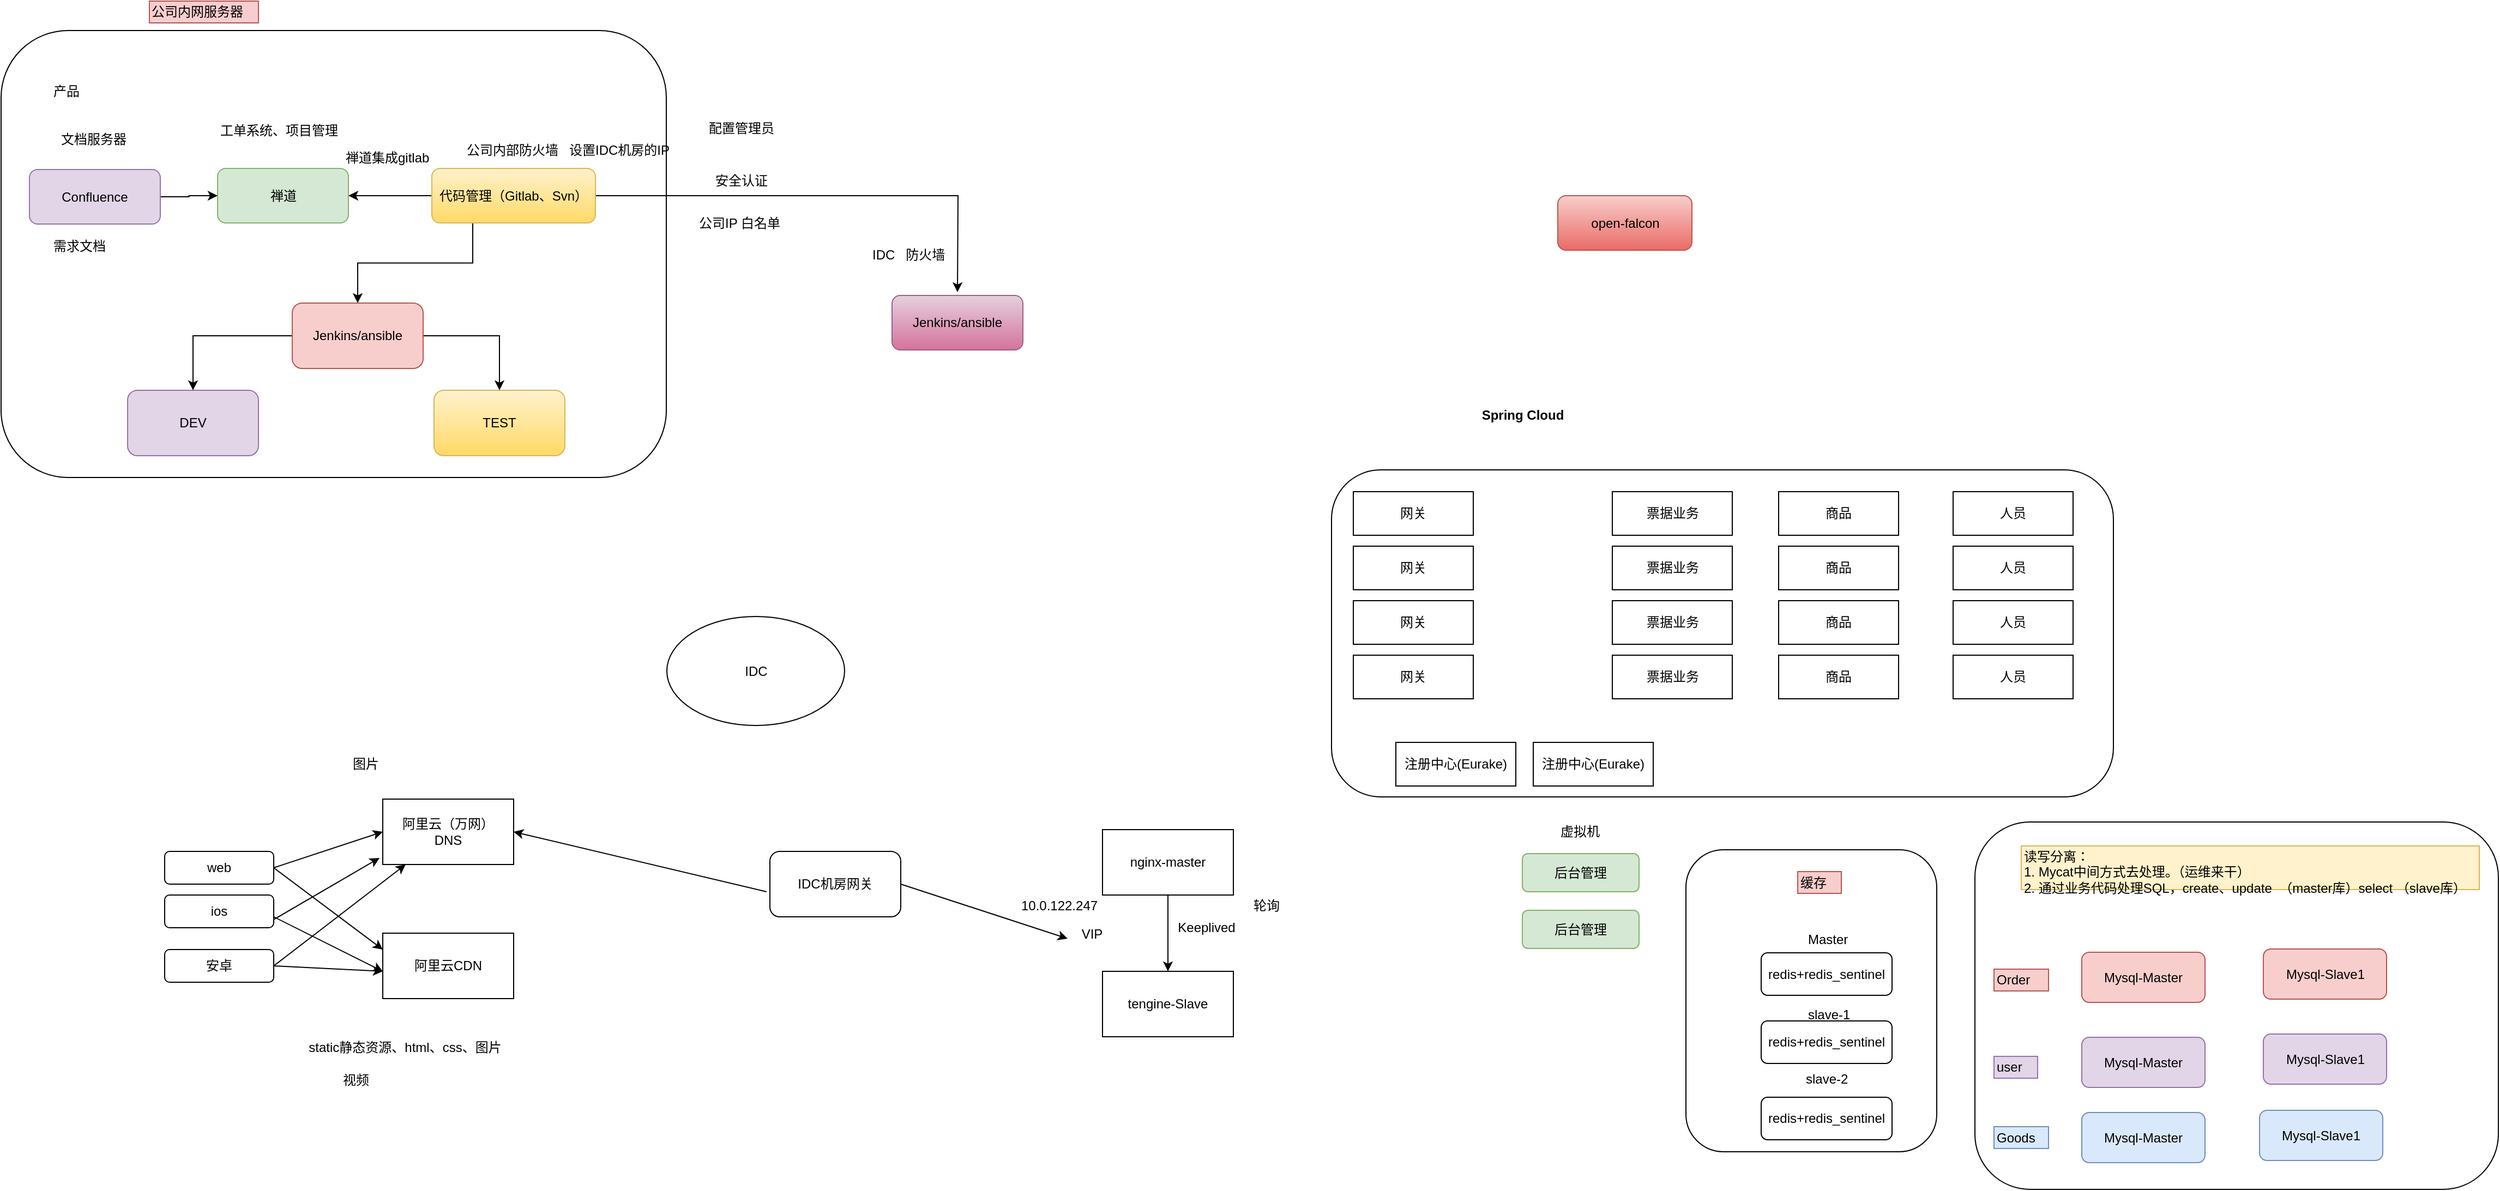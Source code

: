 <mxfile version="12.3.2" type="device" pages="1"><diagram id="KR47wr8lImbQCNC_4DL8" name="第 1 页"><mxGraphModel dx="2249" dy="1950" grid="1" gridSize="11" guides="1" tooltips="1" connect="1" arrows="1" fold="1" page="1" pageScale="1" pageWidth="827" pageHeight="1169" math="0" shadow="0"><root><mxCell id="0"/><mxCell id="1" parent="0"/><mxCell id="dBBwnvcfEYaCo--7Pncn-3" value="" style="rounded=1;whiteSpace=wrap;html=1;" parent="1" vertex="1"><mxGeometry x="1010" y="-170" width="717" height="300" as="geometry"/></mxCell><mxCell id="m2QU8fiW8LSrQCYoj1mV-3" style="edgeStyle=orthogonalEdgeStyle;rounded=0;orthogonalLoop=1;jettySize=auto;html=1;entryX=0.5;entryY=0;entryDx=0;entryDy=0;" parent="1" source="m2QU8fiW8LSrQCYoj1mV-1" target="m2QU8fiW8LSrQCYoj1mV-2" edge="1"><mxGeometry relative="1" as="geometry"/></mxCell><mxCell id="m2QU8fiW8LSrQCYoj1mV-1" value="nginx-master" style="rounded=0;whiteSpace=wrap;html=1;" parent="1" vertex="1"><mxGeometry x="800" y="160" width="120" height="60" as="geometry"/></mxCell><mxCell id="m2QU8fiW8LSrQCYoj1mV-2" value="tengine-Slave" style="rounded=0;whiteSpace=wrap;html=1;" parent="1" vertex="1"><mxGeometry x="800" y="290" width="120" height="60" as="geometry"/></mxCell><mxCell id="m2QU8fiW8LSrQCYoj1mV-4" value="Keeplived" style="text;html=1;align=center;verticalAlign=middle;resizable=0;points=[];;autosize=1;" parent="1" vertex="1"><mxGeometry x="860" y="240" width="70" height="20" as="geometry"/></mxCell><mxCell id="m2QU8fiW8LSrQCYoj1mV-5" value="轮询&lt;br&gt;" style="text;html=1;align=center;verticalAlign=middle;resizable=0;points=[];;autosize=1;" parent="1" vertex="1"><mxGeometry x="930" y="220" width="40" height="20" as="geometry"/></mxCell><mxCell id="m2QU8fiW8LSrQCYoj1mV-6" value="&lt;b&gt;Spring Cloud&lt;/b&gt;" style="text;html=1;align=center;verticalAlign=middle;resizable=0;points=[];;autosize=1;" parent="1" vertex="1"><mxGeometry x="1140" y="-230" width="90" height="20" as="geometry"/></mxCell><mxCell id="m2QU8fiW8LSrQCYoj1mV-7" value="网关" style="rounded=0;whiteSpace=wrap;html=1;" parent="1" vertex="1"><mxGeometry x="1030" y="-150" width="110" height="40" as="geometry"/></mxCell><mxCell id="m2QU8fiW8LSrQCYoj1mV-10" value="网关" style="rounded=0;whiteSpace=wrap;html=1;" parent="1" vertex="1"><mxGeometry x="1030" y="-100" width="110" height="40" as="geometry"/></mxCell><mxCell id="m2QU8fiW8LSrQCYoj1mV-12" value="网关" style="rounded=0;whiteSpace=wrap;html=1;" parent="1" vertex="1"><mxGeometry x="1030" y="-50" width="110" height="40" as="geometry"/></mxCell><mxCell id="m2QU8fiW8LSrQCYoj1mV-13" value="网关" style="rounded=0;whiteSpace=wrap;html=1;" parent="1" vertex="1"><mxGeometry x="1030" width="110" height="40" as="geometry"/></mxCell><mxCell id="m2QU8fiW8LSrQCYoj1mV-14" value="web" style="rounded=1;whiteSpace=wrap;html=1;" parent="1" vertex="1"><mxGeometry x="-60" y="180" width="100" height="30" as="geometry"/></mxCell><mxCell id="m2QU8fiW8LSrQCYoj1mV-16" value="ios" style="rounded=1;whiteSpace=wrap;html=1;" parent="1" vertex="1"><mxGeometry x="-60" y="220" width="100" height="30" as="geometry"/></mxCell><mxCell id="m2QU8fiW8LSrQCYoj1mV-17" value="安卓" style="rounded=1;whiteSpace=wrap;html=1;" parent="1" vertex="1"><mxGeometry x="-60" y="270" width="100" height="30" as="geometry"/></mxCell><mxCell id="m2QU8fiW8LSrQCYoj1mV-19" value="阿里云（万网）&lt;br&gt;DNS" style="rounded=0;whiteSpace=wrap;html=1;" parent="1" vertex="1"><mxGeometry x="140" y="132" width="120" height="60" as="geometry"/></mxCell><mxCell id="m2QU8fiW8LSrQCYoj1mV-20" value="阿里云CDN" style="rounded=0;whiteSpace=wrap;html=1;" parent="1" vertex="1"><mxGeometry x="140" y="255" width="120" height="60" as="geometry"/></mxCell><mxCell id="m2QU8fiW8LSrQCYoj1mV-21" value="图片" style="text;html=1;align=center;verticalAlign=middle;resizable=0;points=[];;autosize=1;" parent="1" vertex="1"><mxGeometry x="104" y="90" width="40" height="20" as="geometry"/></mxCell><mxCell id="m2QU8fiW8LSrQCYoj1mV-22" value="VIP" style="text;html=1;align=center;verticalAlign=middle;resizable=0;points=[];;autosize=1;" parent="1" vertex="1"><mxGeometry x="775" y="246" width="30" height="20" as="geometry"/></mxCell><mxCell id="m2QU8fiW8LSrQCYoj1mV-23" value="IDC" style="ellipse;whiteSpace=wrap;html=1;" parent="1" vertex="1"><mxGeometry x="400.5" y="-35.5" width="163" height="100" as="geometry"/></mxCell><mxCell id="m2QU8fiW8LSrQCYoj1mV-25" value="" style="endArrow=classic;html=1;exitX=1;exitY=0.5;exitDx=0;exitDy=0;entryX=0;entryY=0.5;entryDx=0;entryDy=0;" parent="1" source="m2QU8fiW8LSrQCYoj1mV-14" target="m2QU8fiW8LSrQCYoj1mV-19" edge="1"><mxGeometry width="50" height="50" relative="1" as="geometry"><mxPoint x="50" y="210" as="sourcePoint"/><mxPoint x="80" y="180" as="targetPoint"/></mxGeometry></mxCell><mxCell id="m2QU8fiW8LSrQCYoj1mV-28" value="" style="endArrow=classic;html=1;exitX=1;exitY=0.75;exitDx=0;exitDy=0;entryX=-0.025;entryY=0.9;entryDx=0;entryDy=0;entryPerimeter=0;" parent="1" source="m2QU8fiW8LSrQCYoj1mV-16" target="m2QU8fiW8LSrQCYoj1mV-19" edge="1"><mxGeometry width="50" height="50" relative="1" as="geometry"><mxPoint x="40" y="260" as="sourcePoint"/><mxPoint x="90" y="210" as="targetPoint"/></mxGeometry></mxCell><mxCell id="m2QU8fiW8LSrQCYoj1mV-29" value="" style="endArrow=classic;html=1;exitX=1;exitY=0.5;exitDx=0;exitDy=0;" parent="1" source="m2QU8fiW8LSrQCYoj1mV-17" target="m2QU8fiW8LSrQCYoj1mV-19" edge="1"><mxGeometry width="50" height="50" relative="1" as="geometry"><mxPoint x="40" y="310" as="sourcePoint"/><mxPoint x="90" y="260" as="targetPoint"/></mxGeometry></mxCell><mxCell id="m2QU8fiW8LSrQCYoj1mV-31" value="" style="endArrow=classic;html=1;exitX=1;exitY=0.5;exitDx=0;exitDy=0;" parent="1" source="m2QU8fiW8LSrQCYoj1mV-14" edge="1"><mxGeometry width="50" height="50" relative="1" as="geometry"><mxPoint x="90" y="320" as="sourcePoint"/><mxPoint x="140" y="270" as="targetPoint"/></mxGeometry></mxCell><mxCell id="m2QU8fiW8LSrQCYoj1mV-32" value="" style="endArrow=classic;html=1;" parent="1" edge="1"><mxGeometry width="50" height="50" relative="1" as="geometry"><mxPoint x="40" y="240" as="sourcePoint"/><mxPoint x="140" y="290" as="targetPoint"/></mxGeometry></mxCell><mxCell id="m2QU8fiW8LSrQCYoj1mV-33" value="" style="endArrow=classic;html=1;exitX=1;exitY=0.5;exitDx=0;exitDy=0;" parent="1" source="m2QU8fiW8LSrQCYoj1mV-17" edge="1"><mxGeometry width="50" height="50" relative="1" as="geometry"><mxPoint x="90" y="340" as="sourcePoint"/><mxPoint x="140" y="290" as="targetPoint"/></mxGeometry></mxCell><mxCell id="m2QU8fiW8LSrQCYoj1mV-35" value="IDC机房网关" style="rounded=1;whiteSpace=wrap;html=1;" parent="1" vertex="1"><mxGeometry x="495" y="180" width="120" height="60" as="geometry"/></mxCell><mxCell id="m2QU8fiW8LSrQCYoj1mV-36" value="" style="endArrow=classic;html=1;entryX=-0.233;entryY=0.7;entryDx=0;entryDy=0;entryPerimeter=0;exitX=1;exitY=0.5;exitDx=0;exitDy=0;" parent="1" source="m2QU8fiW8LSrQCYoj1mV-35" target="m2QU8fiW8LSrQCYoj1mV-22" edge="1"><mxGeometry width="50" height="50" relative="1" as="geometry"><mxPoint x="670" y="260" as="sourcePoint"/><mxPoint x="720" y="210" as="targetPoint"/></mxGeometry></mxCell><mxCell id="m2QU8fiW8LSrQCYoj1mV-37" value="10.0.122.247" style="text;html=1;align=center;verticalAlign=middle;resizable=0;points=[];;autosize=1;" parent="1" vertex="1"><mxGeometry x="715" y="220" width="90" height="20" as="geometry"/></mxCell><mxCell id="m2QU8fiW8LSrQCYoj1mV-38" value="static静态资源、html、css、图片" style="text;html=1;align=center;verticalAlign=middle;resizable=0;points=[];;autosize=1;" parent="1" vertex="1"><mxGeometry x="65" y="350" width="190" height="20" as="geometry"/></mxCell><mxCell id="m2QU8fiW8LSrQCYoj1mV-40" value="视频" style="text;html=1;align=center;verticalAlign=middle;resizable=0;points=[];;autosize=1;" parent="1" vertex="1"><mxGeometry x="95" y="380" width="40" height="20" as="geometry"/></mxCell><mxCell id="m2QU8fiW8LSrQCYoj1mV-60" value="票据业务" style="rounded=0;whiteSpace=wrap;html=1;" parent="1" vertex="1"><mxGeometry x="1267.5" y="-150" width="110" height="40" as="geometry"/></mxCell><mxCell id="m2QU8fiW8LSrQCYoj1mV-61" value="票据业务" style="rounded=0;whiteSpace=wrap;html=1;" parent="1" vertex="1"><mxGeometry x="1267.5" y="-100" width="110" height="40" as="geometry"/></mxCell><mxCell id="m2QU8fiW8LSrQCYoj1mV-62" value="票据业务" style="rounded=0;whiteSpace=wrap;html=1;" parent="1" vertex="1"><mxGeometry x="1267.5" y="-50" width="110" height="40" as="geometry"/></mxCell><mxCell id="m2QU8fiW8LSrQCYoj1mV-63" value="票据业务" style="rounded=0;whiteSpace=wrap;html=1;" parent="1" vertex="1"><mxGeometry x="1267.5" width="110" height="40" as="geometry"/></mxCell><mxCell id="m2QU8fiW8LSrQCYoj1mV-64" value="商品" style="rounded=0;whiteSpace=wrap;html=1;" parent="1" vertex="1"><mxGeometry x="1420" y="-150" width="110" height="40" as="geometry"/></mxCell><mxCell id="m2QU8fiW8LSrQCYoj1mV-65" value="商品" style="rounded=0;whiteSpace=wrap;html=1;" parent="1" vertex="1"><mxGeometry x="1420" y="-100" width="110" height="40" as="geometry"/></mxCell><mxCell id="m2QU8fiW8LSrQCYoj1mV-66" value="商品" style="rounded=0;whiteSpace=wrap;html=1;" parent="1" vertex="1"><mxGeometry x="1420" y="-50" width="110" height="40" as="geometry"/></mxCell><mxCell id="m2QU8fiW8LSrQCYoj1mV-67" value="商品" style="rounded=0;whiteSpace=wrap;html=1;" parent="1" vertex="1"><mxGeometry x="1420" width="110" height="40" as="geometry"/></mxCell><mxCell id="m2QU8fiW8LSrQCYoj1mV-68" value="人员" style="rounded=0;whiteSpace=wrap;html=1;" parent="1" vertex="1"><mxGeometry x="1580" y="-150" width="110" height="40" as="geometry"/></mxCell><mxCell id="m2QU8fiW8LSrQCYoj1mV-69" value="人员" style="rounded=0;whiteSpace=wrap;html=1;" parent="1" vertex="1"><mxGeometry x="1580" y="-100" width="110" height="40" as="geometry"/></mxCell><mxCell id="m2QU8fiW8LSrQCYoj1mV-70" value="人员" style="rounded=0;whiteSpace=wrap;html=1;" parent="1" vertex="1"><mxGeometry x="1580" y="-50" width="110" height="40" as="geometry"/></mxCell><mxCell id="m2QU8fiW8LSrQCYoj1mV-71" value="人员" style="rounded=0;whiteSpace=wrap;html=1;" parent="1" vertex="1"><mxGeometry x="1580" width="110" height="40" as="geometry"/></mxCell><mxCell id="m2QU8fiW8LSrQCYoj1mV-76" value="注册中心(Eurake)" style="rounded=0;whiteSpace=wrap;html=1;" parent="1" vertex="1"><mxGeometry x="1069" y="80" width="110" height="40" as="geometry"/></mxCell><mxCell id="m2QU8fiW8LSrQCYoj1mV-77" value="注册中心(Eurake)" style="rounded=0;whiteSpace=wrap;html=1;" parent="1" vertex="1"><mxGeometry x="1195" y="80" width="110" height="40" as="geometry"/></mxCell><mxCell id="Y6aPGJqTg76QPchWAYWV-1" value="" style="rounded=1;whiteSpace=wrap;html=1;" parent="1" vertex="1"><mxGeometry x="-210" y="-573" width="610" height="410" as="geometry"/></mxCell><mxCell id="Y6aPGJqTg76QPchWAYWV-2" value="TEST" style="rounded=1;whiteSpace=wrap;html=1;gradientColor=#ffd966;fillColor=#fff2cc;strokeColor=#d6b656;" parent="1" vertex="1"><mxGeometry x="187" y="-243" width="120" height="60" as="geometry"/></mxCell><mxCell id="Y6aPGJqTg76QPchWAYWV-3" value="DEV" style="rounded=1;whiteSpace=wrap;html=1;fillColor=#e1d5e7;strokeColor=#9673a6;" parent="1" vertex="1"><mxGeometry x="-94" y="-243" width="120" height="60" as="geometry"/></mxCell><mxCell id="Y6aPGJqTg76QPchWAYWV-4" style="edgeStyle=orthogonalEdgeStyle;rounded=0;orthogonalLoop=1;jettySize=auto;html=1;exitX=0.25;exitY=1;exitDx=0;exitDy=0;" parent="1" source="Y6aPGJqTg76QPchWAYWV-7" target="Y6aPGJqTg76QPchWAYWV-17" edge="1"><mxGeometry relative="1" as="geometry"/></mxCell><mxCell id="Y6aPGJqTg76QPchWAYWV-5" style="edgeStyle=orthogonalEdgeStyle;rounded=0;orthogonalLoop=1;jettySize=auto;html=1;exitX=1;exitY=0.5;exitDx=0;exitDy=0;entryX=0.5;entryY=0;entryDx=0;entryDy=0;" parent="1" source="Y6aPGJqTg76QPchWAYWV-7" edge="1"><mxGeometry relative="1" as="geometry"><mxPoint x="667" y="-333" as="targetPoint"/></mxGeometry></mxCell><mxCell id="Y6aPGJqTg76QPchWAYWV-6" style="edgeStyle=orthogonalEdgeStyle;rounded=0;orthogonalLoop=1;jettySize=auto;html=1;exitX=0;exitY=0.5;exitDx=0;exitDy=0;entryX=1;entryY=0.5;entryDx=0;entryDy=0;" parent="1" source="Y6aPGJqTg76QPchWAYWV-7" target="Y6aPGJqTg76QPchWAYWV-9" edge="1"><mxGeometry relative="1" as="geometry"/></mxCell><mxCell id="Y6aPGJqTg76QPchWAYWV-7" value="代码管理（Gitlab、Svn）" style="rounded=1;whiteSpace=wrap;html=1;gradientColor=#ffd966;fillColor=#fff2cc;strokeColor=#d6b656;" parent="1" vertex="1"><mxGeometry x="185" y="-446.5" width="150" height="50" as="geometry"/></mxCell><mxCell id="Y6aPGJqTg76QPchWAYWV-8" value="配置管理员&amp;nbsp; &amp;nbsp;" style="text;html=1;resizable=0;points=[];autosize=1;align=left;verticalAlign=top;spacingTop=-4;" parent="1" vertex="1"><mxGeometry x="437" y="-493" width="90" height="20" as="geometry"/></mxCell><mxCell id="Y6aPGJqTg76QPchWAYWV-9" value="禅道" style="rounded=1;whiteSpace=wrap;html=1;fillColor=#d5e8d4;strokeColor=#82b366;" parent="1" vertex="1"><mxGeometry x="-11.5" y="-446.5" width="120" height="50" as="geometry"/></mxCell><mxCell id="Y6aPGJqTg76QPchWAYWV-10" value="工单系统、项目管理" style="text;html=1;resizable=0;points=[];autosize=1;align=left;verticalAlign=top;spacingTop=-4;" parent="1" vertex="1"><mxGeometry x="-11" y="-491.5" width="120" height="20" as="geometry"/></mxCell><mxCell id="Y6aPGJqTg76QPchWAYWV-11" value="产品" style="text;html=1;resizable=0;points=[];autosize=1;align=left;verticalAlign=top;spacingTop=-4;" parent="1" vertex="1"><mxGeometry x="-164" y="-527" width="40" height="20" as="geometry"/></mxCell><mxCell id="Y6aPGJqTg76QPchWAYWV-12" style="edgeStyle=orthogonalEdgeStyle;rounded=0;orthogonalLoop=1;jettySize=auto;html=1;exitX=1;exitY=0.5;exitDx=0;exitDy=0;entryX=0;entryY=0.5;entryDx=0;entryDy=0;" parent="1" source="Y6aPGJqTg76QPchWAYWV-13" target="Y6aPGJqTg76QPchWAYWV-9" edge="1"><mxGeometry relative="1" as="geometry"/></mxCell><mxCell id="Y6aPGJqTg76QPchWAYWV-13" value="Confluence" style="rounded=1;whiteSpace=wrap;html=1;fillColor=#e1d5e7;strokeColor=#9673a6;" parent="1" vertex="1"><mxGeometry x="-184" y="-445.5" width="120" height="50" as="geometry"/></mxCell><mxCell id="Y6aPGJqTg76QPchWAYWV-14" value="文档服务器" style="text;html=1;resizable=0;points=[];autosize=1;align=left;verticalAlign=top;spacingTop=-4;" parent="1" vertex="1"><mxGeometry x="-157" y="-483" width="80" height="20" as="geometry"/></mxCell><mxCell id="Y6aPGJqTg76QPchWAYWV-15" style="edgeStyle=orthogonalEdgeStyle;rounded=0;orthogonalLoop=1;jettySize=auto;html=1;exitX=0;exitY=0.5;exitDx=0;exitDy=0;entryX=0.5;entryY=0;entryDx=0;entryDy=0;" parent="1" source="Y6aPGJqTg76QPchWAYWV-17" target="Y6aPGJqTg76QPchWAYWV-3" edge="1"><mxGeometry relative="1" as="geometry"/></mxCell><mxCell id="Y6aPGJqTg76QPchWAYWV-16" style="edgeStyle=orthogonalEdgeStyle;rounded=0;orthogonalLoop=1;jettySize=auto;html=1;exitX=1;exitY=0.5;exitDx=0;exitDy=0;" parent="1" source="Y6aPGJqTg76QPchWAYWV-17" target="Y6aPGJqTg76QPchWAYWV-2" edge="1"><mxGeometry relative="1" as="geometry"/></mxCell><mxCell id="Y6aPGJqTg76QPchWAYWV-17" value="Jenkins/ansible" style="rounded=1;whiteSpace=wrap;html=1;fillColor=#f8cecc;strokeColor=#b85450;" parent="1" vertex="1"><mxGeometry x="57" y="-323" width="120" height="60" as="geometry"/></mxCell><mxCell id="Y6aPGJqTg76QPchWAYWV-18" value="Jenkins/ansible" style="rounded=1;whiteSpace=wrap;html=1;gradientColor=#d5739d;fillColor=#e6d0de;strokeColor=#996185;" parent="1" vertex="1"><mxGeometry x="607" y="-330" width="120" height="50" as="geometry"/></mxCell><mxCell id="Y6aPGJqTg76QPchWAYWV-19" value="安全认证" style="text;html=1;resizable=0;points=[];autosize=1;align=left;verticalAlign=top;spacingTop=-4;" parent="1" vertex="1"><mxGeometry x="443" y="-445.5" width="60" height="20" as="geometry"/></mxCell><mxCell id="Y6aPGJqTg76QPchWAYWV-20" value="IDC&amp;nbsp; &amp;nbsp;防火墙" style="text;html=1;resizable=0;points=[];autosize=1;align=left;verticalAlign=top;spacingTop=-4;" parent="1" vertex="1"><mxGeometry x="587" y="-377" width="80" height="20" as="geometry"/></mxCell><mxCell id="Y6aPGJqTg76QPchWAYWV-21" value="公司IP 白名单" style="text;html=1;resizable=0;points=[];autosize=1;align=left;verticalAlign=top;spacingTop=-4;" parent="1" vertex="1"><mxGeometry x="428" y="-406" width="90" height="20" as="geometry"/></mxCell><mxCell id="Y6aPGJqTg76QPchWAYWV-22" value="公司内部防火墙&amp;nbsp; &amp;nbsp;设置IDC机房的IP" style="text;html=1;resizable=0;points=[];autosize=1;align=left;verticalAlign=top;spacingTop=-4;" parent="1" vertex="1"><mxGeometry x="214.5" y="-473" width="200" height="20" as="geometry"/></mxCell><mxCell id="Y6aPGJqTg76QPchWAYWV-23" value="公司内网服务器" style="text;html=1;resizable=0;points=[];autosize=1;align=left;verticalAlign=top;spacingTop=-4;fillColor=#f8cecc;strokeColor=#b85450;" parent="1" vertex="1"><mxGeometry x="-74" y="-600" width="100" height="20" as="geometry"/></mxCell><mxCell id="Y6aPGJqTg76QPchWAYWV-24" value="禅道集成gitlab" style="text;html=1;resizable=0;points=[];autosize=1;align=left;verticalAlign=top;spacingTop=-4;" parent="1" vertex="1"><mxGeometry x="104" y="-466.5" width="99" height="11" as="geometry"/></mxCell><mxCell id="Y6aPGJqTg76QPchWAYWV-25" value="需求文档" style="text;html=1;resizable=0;points=[];autosize=1;align=left;verticalAlign=top;spacingTop=-4;" parent="1" vertex="1"><mxGeometry x="-164" y="-385.5" width="60" height="20" as="geometry"/></mxCell><mxCell id="Y6aPGJqTg76QPchWAYWV-32" value="后台管理" style="rounded=1;whiteSpace=wrap;html=1;fillColor=#d5e8d4;strokeColor=#82b366;" parent="1" vertex="1"><mxGeometry x="1185" y="234" width="107" height="35" as="geometry"/></mxCell><mxCell id="Y6aPGJqTg76QPchWAYWV-33" value="后台管理" style="rounded=1;whiteSpace=wrap;html=1;fillColor=#d5e8d4;strokeColor=#82b366;" parent="1" vertex="1"><mxGeometry x="1185" y="182" width="107" height="35" as="geometry"/></mxCell><mxCell id="Y6aPGJqTg76QPchWAYWV-34" value="虚拟机" style="text;html=1;resizable=0;points=[];autosize=1;align=left;verticalAlign=top;spacingTop=-4;" parent="1" vertex="1"><mxGeometry x="1217.5" y="151.5" width="50" height="20" as="geometry"/></mxCell><mxCell id="Y6aPGJqTg76QPchWAYWV-41" value="" style="rounded=1;whiteSpace=wrap;html=1;" parent="1" vertex="1"><mxGeometry x="1600" y="153" width="480" height="337" as="geometry"/></mxCell><mxCell id="Y6aPGJqTg76QPchWAYWV-42" value="Mysql-Master" style="rounded=1;whiteSpace=wrap;html=1;fillColor=#f8cecc;strokeColor=#b85450;" parent="1" vertex="1"><mxGeometry x="1698" y="272.5" width="113" height="46" as="geometry"/></mxCell><mxCell id="Y6aPGJqTg76QPchWAYWV-43" value="Mysql-Slave1" style="rounded=1;whiteSpace=wrap;html=1;fillColor=#f8cecc;strokeColor=#b85450;" parent="1" vertex="1"><mxGeometry x="1864.5" y="269.5" width="113" height="46" as="geometry"/></mxCell><mxCell id="Y6aPGJqTg76QPchWAYWV-45" value="Order" style="text;html=1;resizable=0;points=[];autosize=1;align=left;verticalAlign=top;spacingTop=-4;fillColor=#f8cecc;strokeColor=#b85450;" parent="1" vertex="1"><mxGeometry x="1617.5" y="288" width="50" height="20" as="geometry"/></mxCell><mxCell id="Y6aPGJqTg76QPchWAYWV-46" value="user" style="text;html=1;resizable=0;points=[];autosize=1;align=left;verticalAlign=top;spacingTop=-4;fillColor=#e1d5e7;strokeColor=#9673a6;" parent="1" vertex="1"><mxGeometry x="1617.5" y="368" width="40" height="20" as="geometry"/></mxCell><mxCell id="Y6aPGJqTg76QPchWAYWV-47" value="Goods" style="text;html=1;resizable=0;points=[];autosize=1;align=left;verticalAlign=top;spacingTop=-4;fillColor=#dae8fc;strokeColor=#6c8ebf;" parent="1" vertex="1"><mxGeometry x="1617.5" y="432.5" width="50" height="20" as="geometry"/></mxCell><mxCell id="Y6aPGJqTg76QPchWAYWV-48" value="Mysql-Master" style="rounded=1;whiteSpace=wrap;html=1;fillColor=#e1d5e7;strokeColor=#9673a6;" parent="1" vertex="1"><mxGeometry x="1698" y="350.5" width="113" height="46" as="geometry"/></mxCell><mxCell id="Y6aPGJqTg76QPchWAYWV-49" value="Mysql-Slave1" style="rounded=1;whiteSpace=wrap;html=1;fillColor=#e1d5e7;strokeColor=#9673a6;" parent="1" vertex="1"><mxGeometry x="1864.5" y="347.5" width="113" height="46" as="geometry"/></mxCell><mxCell id="Y6aPGJqTg76QPchWAYWV-51" value="Mysql-Master" style="rounded=1;whiteSpace=wrap;html=1;fillColor=#dae8fc;strokeColor=#6c8ebf;" parent="1" vertex="1"><mxGeometry x="1698" y="419.5" width="113" height="46" as="geometry"/></mxCell><mxCell id="Y6aPGJqTg76QPchWAYWV-52" value="Mysql-Slave1" style="rounded=1;whiteSpace=wrap;html=1;fillColor=#dae8fc;strokeColor=#6c8ebf;" parent="1" vertex="1"><mxGeometry x="1861" y="417.5" width="113" height="46" as="geometry"/></mxCell><mxCell id="Y6aPGJqTg76QPchWAYWV-54" value="读写分离：&lt;br&gt;1. Mycat中间方式去处理。（运维来干）&lt;br&gt;2. 通过业务代码处理SQL，create、update&amp;nbsp; （master库）select （slave库）" style="text;html=1;resizable=0;points=[];autosize=1;align=left;verticalAlign=top;spacingTop=-4;fillColor=#fff2cc;strokeColor=#d6b656;" parent="1" vertex="1"><mxGeometry x="1642.5" y="175" width="420" height="40" as="geometry"/></mxCell><mxCell id="Y6aPGJqTg76QPchWAYWV-58" value="" style="endArrow=classic;html=1;entryX=1;entryY=0.5;entryDx=0;entryDy=0;exitX=-0.025;exitY=0.617;exitDx=0;exitDy=0;exitPerimeter=0;" parent="1" source="m2QU8fiW8LSrQCYoj1mV-35" target="m2QU8fiW8LSrQCYoj1mV-19" edge="1"><mxGeometry width="50" height="50" relative="1" as="geometry"><mxPoint x="410" y="220" as="sourcePoint"/><mxPoint x="460" y="170" as="targetPoint"/></mxGeometry></mxCell><mxCell id="Y6aPGJqTg76QPchWAYWV-75" value="" style="rounded=1;whiteSpace=wrap;html=1;" parent="1" vertex="1"><mxGeometry x="1335" y="178.5" width="230" height="277" as="geometry"/></mxCell><mxCell id="Y6aPGJqTg76QPchWAYWV-76" value="redis+redis_sentinel" style="rounded=1;whiteSpace=wrap;html=1;" parent="1" vertex="1"><mxGeometry x="1404" y="273" width="120" height="39" as="geometry"/></mxCell><mxCell id="Y6aPGJqTg76QPchWAYWV-77" value="redis+redis_sentinel" style="rounded=1;whiteSpace=wrap;html=1;" parent="1" vertex="1"><mxGeometry x="1404" y="335.5" width="120" height="39" as="geometry"/></mxCell><mxCell id="Y6aPGJqTg76QPchWAYWV-78" value="redis+redis_sentinel" style="rounded=1;whiteSpace=wrap;html=1;" parent="1" vertex="1"><mxGeometry x="1404" y="405.5" width="120" height="39" as="geometry"/></mxCell><mxCell id="Y6aPGJqTg76QPchWAYWV-79" value="Master" style="text;html=1;resizable=0;points=[];autosize=1;align=left;verticalAlign=top;spacingTop=-4;" parent="1" vertex="1"><mxGeometry x="1444.5" y="250.5" width="50" height="20" as="geometry"/></mxCell><mxCell id="Y6aPGJqTg76QPchWAYWV-80" value="slave-1" style="text;html=1;resizable=0;points=[];autosize=1;align=left;verticalAlign=top;spacingTop=-4;" parent="1" vertex="1"><mxGeometry x="1445" y="320" width="50" height="20" as="geometry"/></mxCell><mxCell id="Y6aPGJqTg76QPchWAYWV-81" value="slave-2" style="text;html=1;resizable=0;points=[];autosize=1;align=left;verticalAlign=top;spacingTop=-4;" parent="1" vertex="1"><mxGeometry x="1443" y="379" width="50" height="20" as="geometry"/></mxCell><mxCell id="Y6aPGJqTg76QPchWAYWV-82" value="缓存" style="text;html=1;resizable=0;points=[];autosize=1;align=left;verticalAlign=top;spacingTop=-4;fillColor=#f8cecc;strokeColor=#b85450;" parent="1" vertex="1"><mxGeometry x="1437.5" y="198.5" width="40" height="20" as="geometry"/></mxCell><mxCell id="Y6aPGJqTg76QPchWAYWV-84" value="open-falcon" style="rounded=1;whiteSpace=wrap;html=1;gradientColor=#ea6b66;fillColor=#f8cecc;strokeColor=#b85450;" parent="1" vertex="1"><mxGeometry x="1217.5" y="-421.5" width="123" height="50" as="geometry"/></mxCell></root></mxGraphModel></diagram></mxfile>